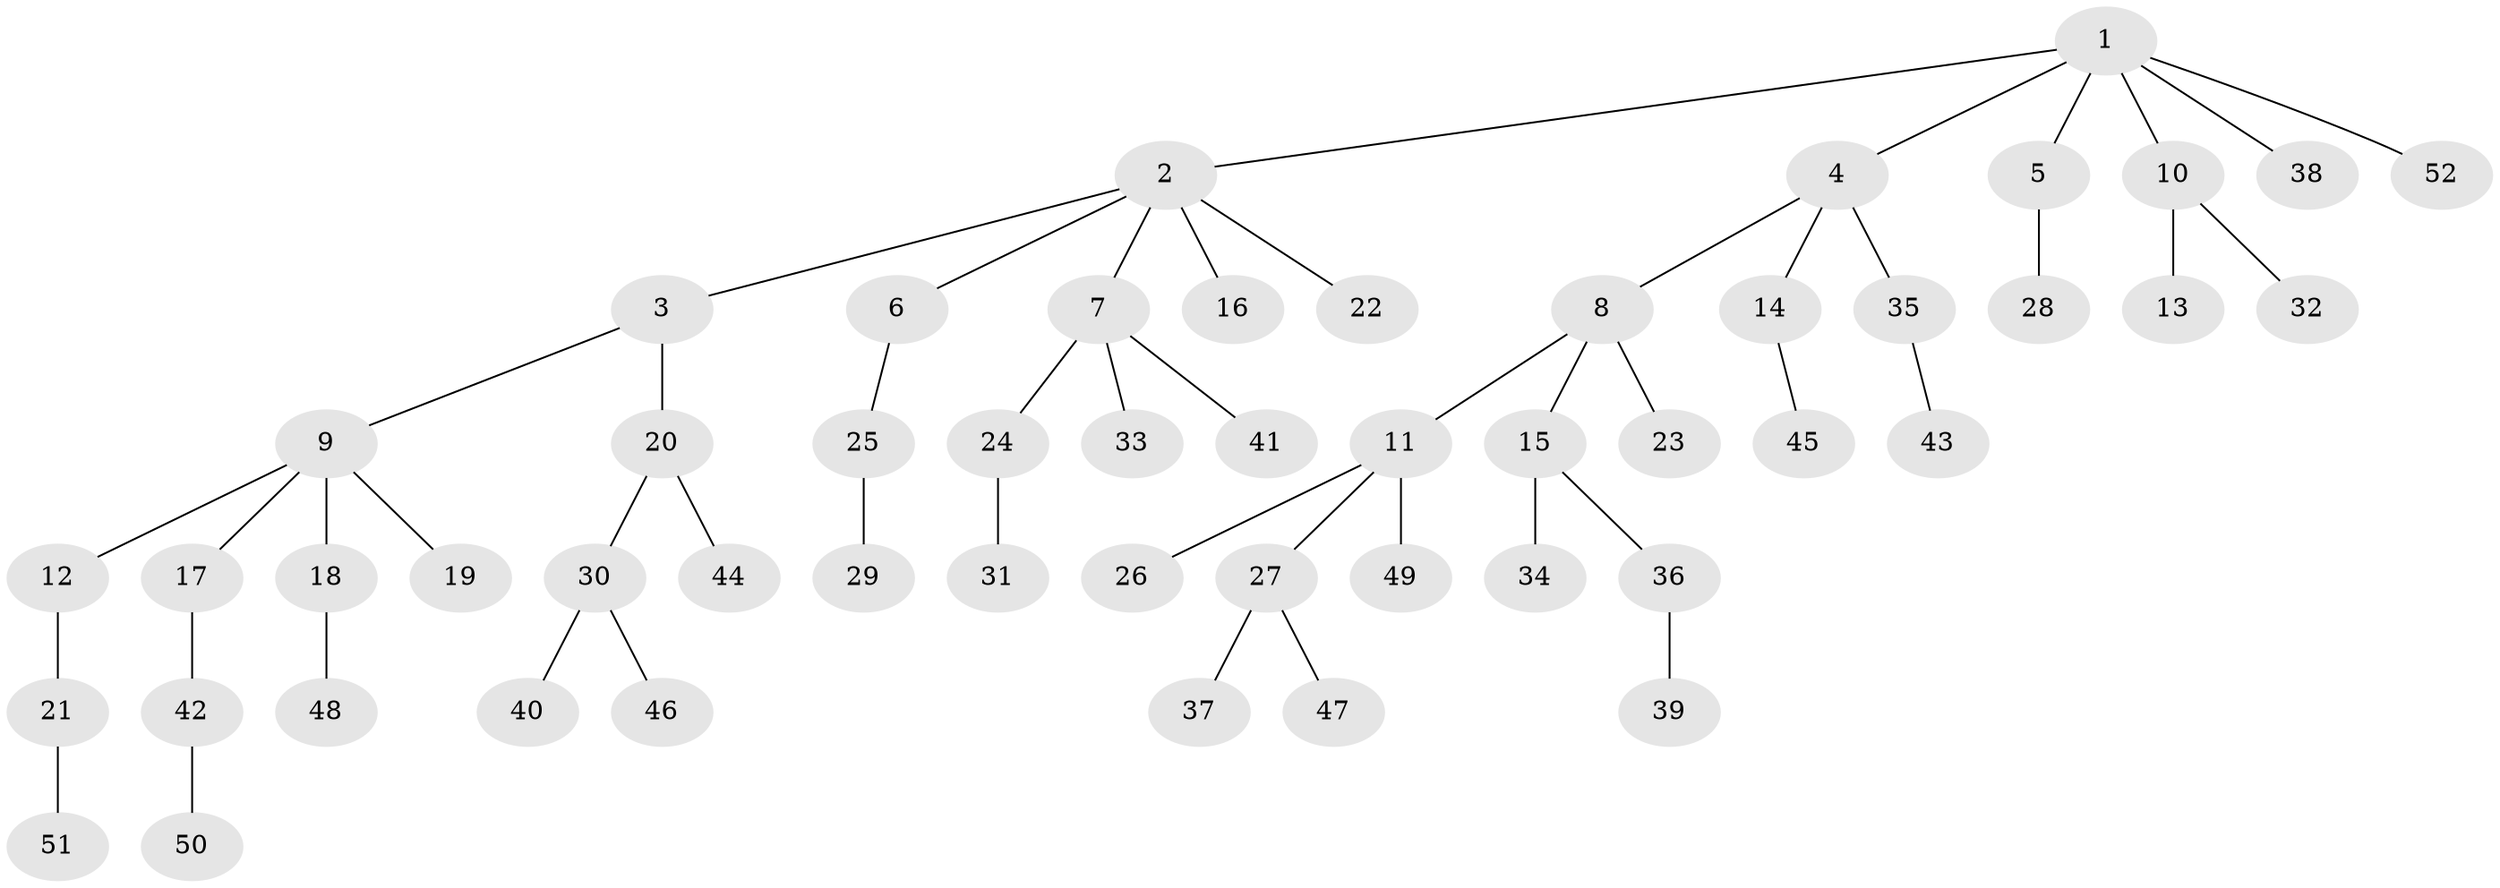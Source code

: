 // coarse degree distribution, {4: 0.10714285714285714, 3: 0.21428571428571427, 1: 0.5, 2: 0.17857142857142858}
// Generated by graph-tools (version 1.1) at 2025/51/03/04/25 22:51:39]
// undirected, 52 vertices, 51 edges
graph export_dot {
  node [color=gray90,style=filled];
  1;
  2;
  3;
  4;
  5;
  6;
  7;
  8;
  9;
  10;
  11;
  12;
  13;
  14;
  15;
  16;
  17;
  18;
  19;
  20;
  21;
  22;
  23;
  24;
  25;
  26;
  27;
  28;
  29;
  30;
  31;
  32;
  33;
  34;
  35;
  36;
  37;
  38;
  39;
  40;
  41;
  42;
  43;
  44;
  45;
  46;
  47;
  48;
  49;
  50;
  51;
  52;
  1 -- 2;
  1 -- 4;
  1 -- 5;
  1 -- 10;
  1 -- 38;
  1 -- 52;
  2 -- 3;
  2 -- 6;
  2 -- 7;
  2 -- 16;
  2 -- 22;
  3 -- 9;
  3 -- 20;
  4 -- 8;
  4 -- 14;
  4 -- 35;
  5 -- 28;
  6 -- 25;
  7 -- 24;
  7 -- 33;
  7 -- 41;
  8 -- 11;
  8 -- 15;
  8 -- 23;
  9 -- 12;
  9 -- 17;
  9 -- 18;
  9 -- 19;
  10 -- 13;
  10 -- 32;
  11 -- 26;
  11 -- 27;
  11 -- 49;
  12 -- 21;
  14 -- 45;
  15 -- 34;
  15 -- 36;
  17 -- 42;
  18 -- 48;
  20 -- 30;
  20 -- 44;
  21 -- 51;
  24 -- 31;
  25 -- 29;
  27 -- 37;
  27 -- 47;
  30 -- 40;
  30 -- 46;
  35 -- 43;
  36 -- 39;
  42 -- 50;
}
